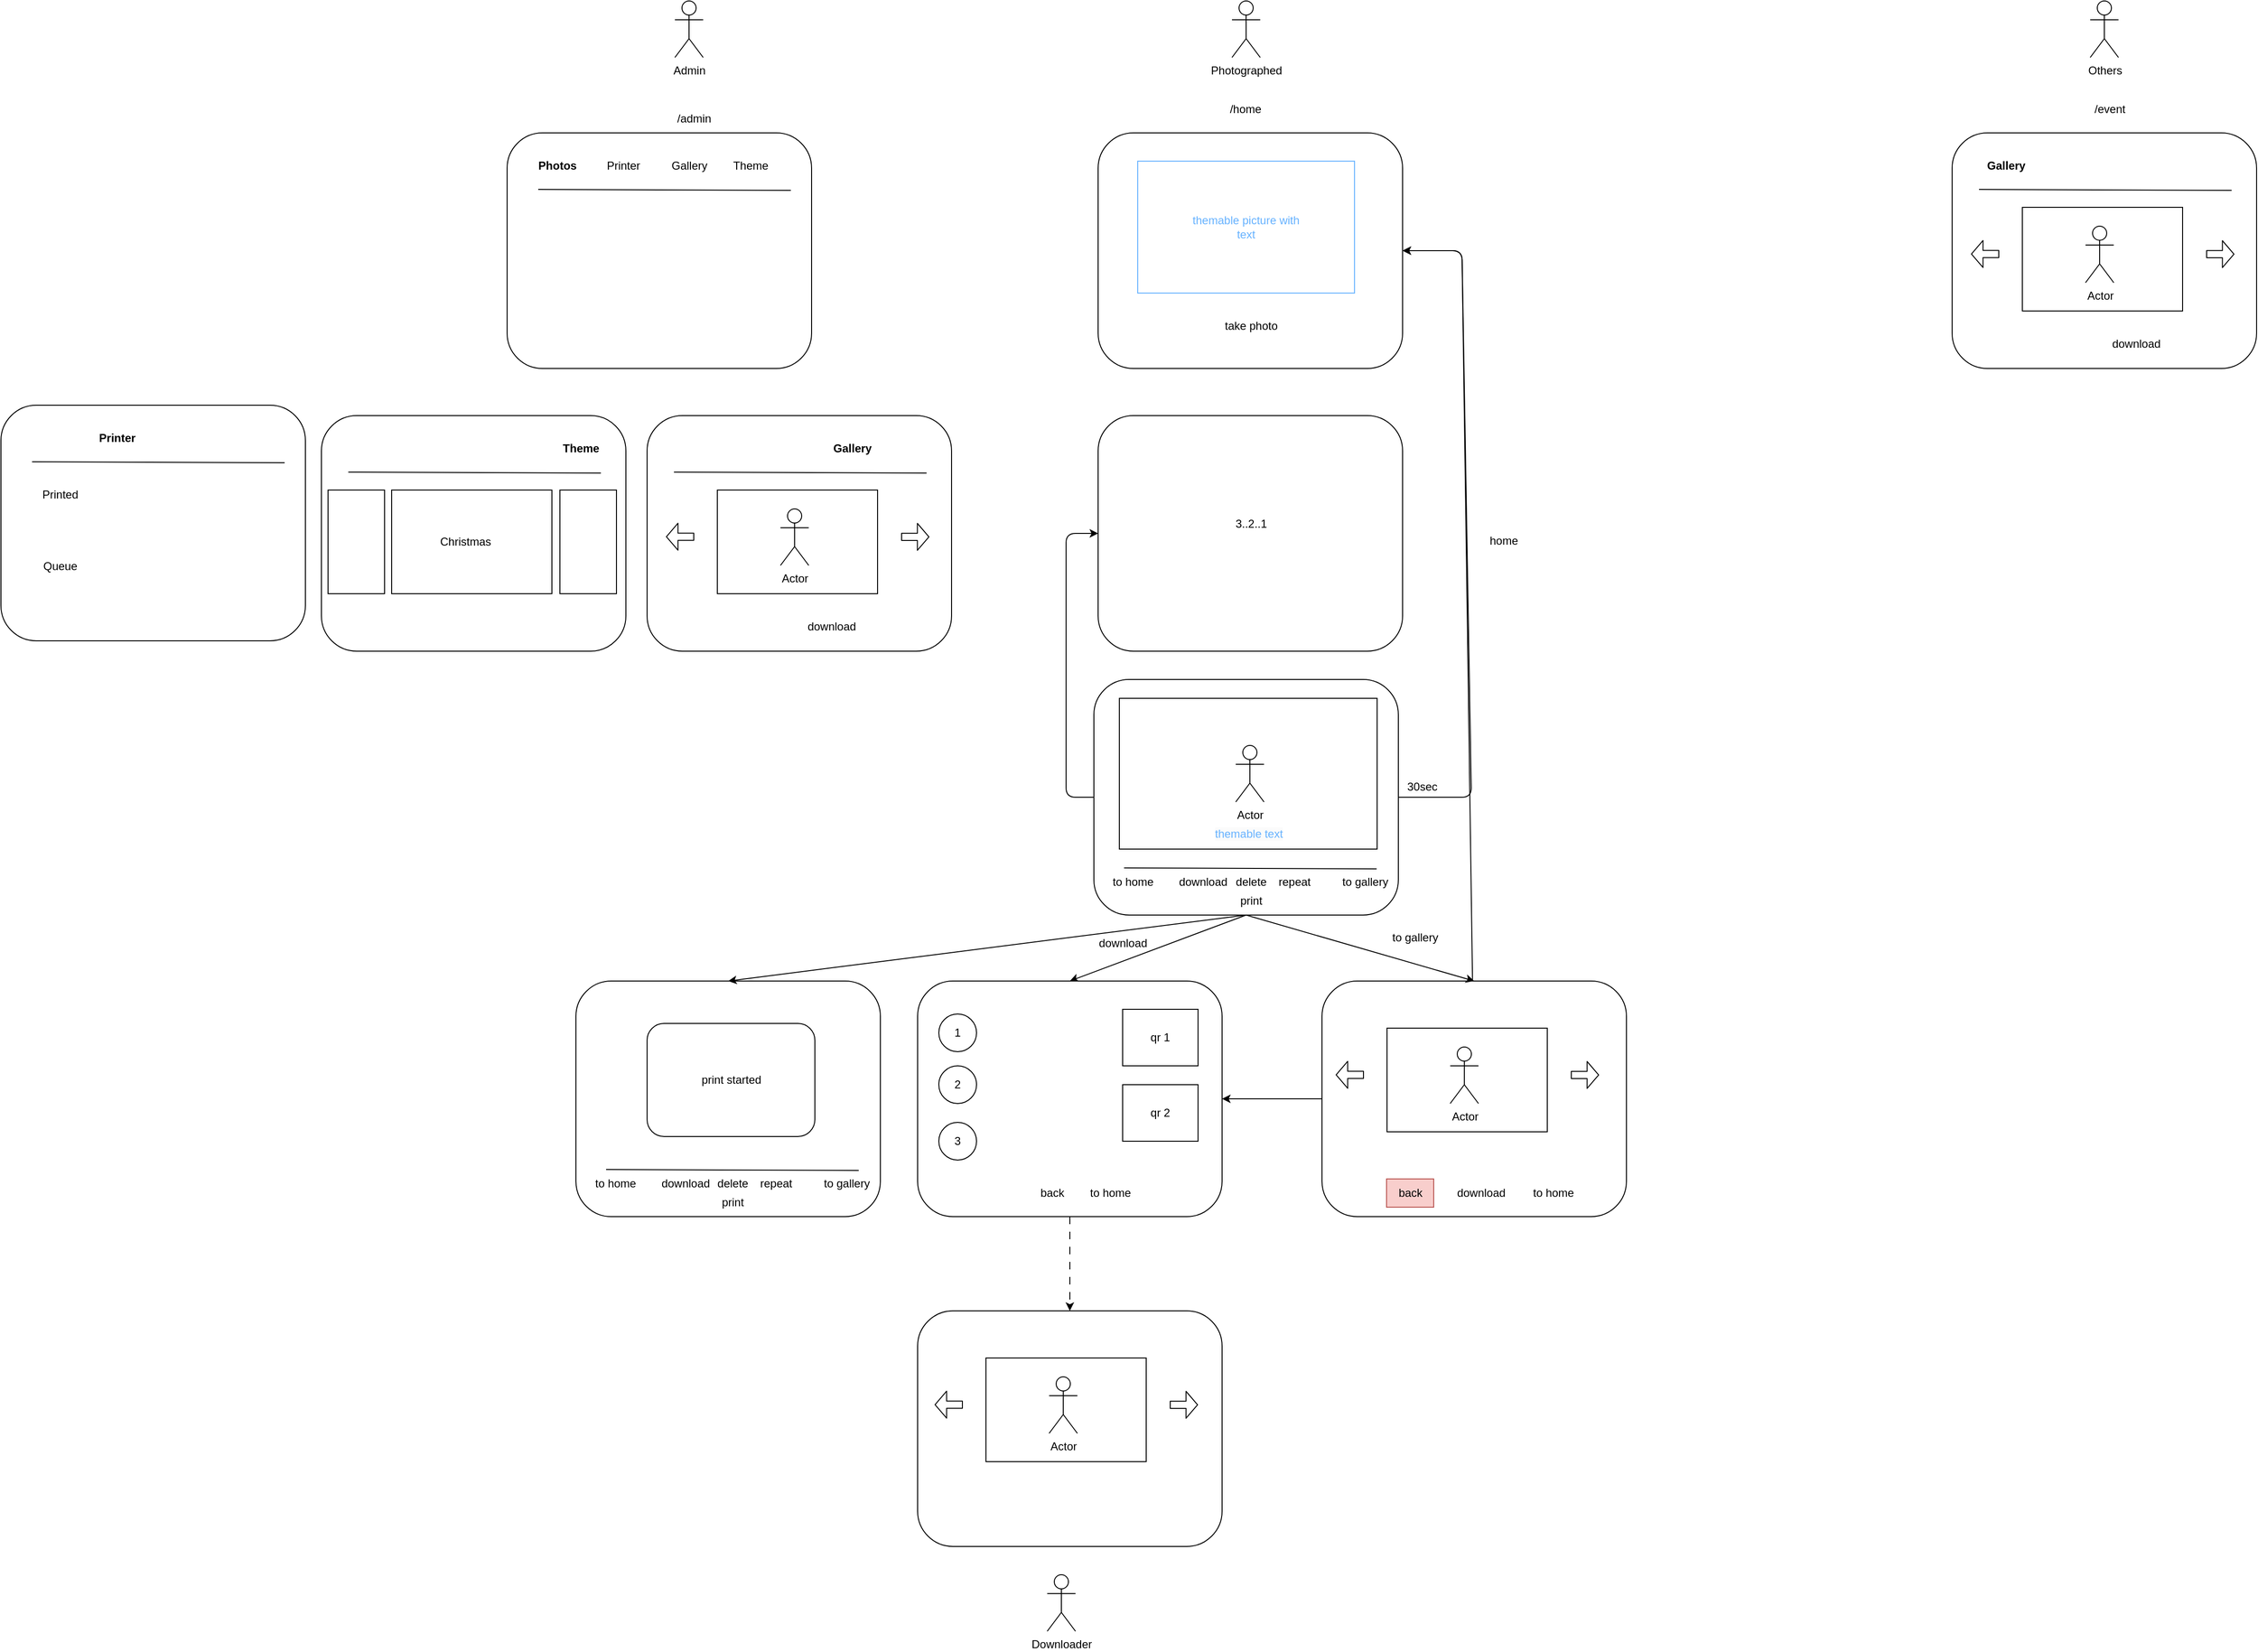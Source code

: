 <mxfile>
    <diagram id="bg_41D5jeugq3SWy1JiE" name="Page-1">
        <mxGraphModel dx="2948" dy="2728" grid="1" gridSize="10" guides="1" tooltips="1" connect="1" arrows="1" fold="1" page="1" pageScale="1" pageWidth="827" pageHeight="1169" math="0" shadow="0">
            <root>
                <mxCell id="0"/>
                <mxCell id="1" parent="0"/>
                <mxCell id="120" value="" style="rounded=1;whiteSpace=wrap;html=1;" parent="1" vertex="1">
                    <mxGeometry x="1169.5" y="1480" width="323" height="250" as="geometry"/>
                </mxCell>
                <mxCell id="258" value="" style="rounded=0;whiteSpace=wrap;html=1;" vertex="1" parent="1">
                    <mxGeometry x="1196.5" y="1500" width="273.5" height="160" as="geometry"/>
                </mxCell>
                <mxCell id="167" value="" style="edgeStyle=none;html=1;" parent="1" source="136" target="135" edge="1">
                    <mxGeometry relative="1" as="geometry"/>
                </mxCell>
                <mxCell id="187" style="edgeStyle=none;html=1;entryX=1;entryY=0.5;entryDx=0;entryDy=0;" parent="1" source="136" target="112" edge="1">
                    <mxGeometry relative="1" as="geometry">
                        <Array as="points">
                            <mxPoint x="1560" y="1025"/>
                        </Array>
                    </mxGeometry>
                </mxCell>
                <mxCell id="136" value="" style="rounded=1;whiteSpace=wrap;html=1;" parent="1" vertex="1">
                    <mxGeometry x="1411.5" y="1800" width="323" height="250" as="geometry"/>
                </mxCell>
                <mxCell id="148" value="" style="rounded=0;whiteSpace=wrap;html=1;" parent="1" vertex="1">
                    <mxGeometry x="1480.5" y="1850" width="170" height="110" as="geometry"/>
                </mxCell>
                <mxCell id="101" value="Admin" style="shape=umlActor;verticalLabelPosition=bottom;verticalAlign=top;html=1;outlineConnect=0;" parent="1" vertex="1">
                    <mxGeometry x="725" y="760" width="30" height="60" as="geometry"/>
                </mxCell>
                <mxCell id="102" value="/admin" style="text;html=1;align=center;verticalAlign=middle;resizable=0;points=[];autosize=1;strokeColor=none;fillColor=none;" parent="1" vertex="1">
                    <mxGeometry x="715" y="870" width="60" height="30" as="geometry"/>
                </mxCell>
                <mxCell id="103" value="Photographed" style="shape=umlActor;verticalLabelPosition=bottom;verticalAlign=top;html=1;outlineConnect=0;" parent="1" vertex="1">
                    <mxGeometry x="1316" y="760" width="30" height="60" as="geometry"/>
                </mxCell>
                <mxCell id="104" value="Others" style="shape=umlActor;verticalLabelPosition=bottom;verticalAlign=top;html=1;outlineConnect=0;" parent="1" vertex="1">
                    <mxGeometry x="2226.5" y="760" width="30" height="60" as="geometry"/>
                </mxCell>
                <mxCell id="106" value="/home" style="text;html=1;align=center;verticalAlign=middle;resizable=0;points=[];autosize=1;strokeColor=none;fillColor=none;" parent="1" vertex="1">
                    <mxGeometry x="1300" y="860" width="60" height="30" as="geometry"/>
                </mxCell>
                <mxCell id="107" value="/event" style="text;html=1;align=center;verticalAlign=middle;resizable=0;points=[];autosize=1;strokeColor=none;fillColor=none;" parent="1" vertex="1">
                    <mxGeometry x="2216.5" y="860" width="60" height="30" as="geometry"/>
                </mxCell>
                <mxCell id="108" value="" style="rounded=1;whiteSpace=wrap;html=1;" parent="1" vertex="1">
                    <mxGeometry x="547" y="900" width="323" height="250" as="geometry"/>
                </mxCell>
                <mxCell id="109" value="Printer" style="text;html=1;align=center;verticalAlign=middle;resizable=0;points=[];autosize=1;strokeColor=none;fillColor=none;" parent="1" vertex="1">
                    <mxGeometry x="640" y="920" width="60" height="30" as="geometry"/>
                </mxCell>
                <mxCell id="110" value="Photos" style="text;html=1;align=center;verticalAlign=middle;resizable=0;points=[];autosize=1;strokeColor=none;fillColor=none;fontStyle=1" parent="1" vertex="1">
                    <mxGeometry x="570" y="920" width="60" height="30" as="geometry"/>
                </mxCell>
                <mxCell id="111" value="Theme" style="text;html=1;align=center;verticalAlign=middle;resizable=0;points=[];autosize=1;strokeColor=none;fillColor=none;" parent="1" vertex="1">
                    <mxGeometry x="775" y="920" width="60" height="30" as="geometry"/>
                </mxCell>
                <mxCell id="112" value="" style="rounded=1;whiteSpace=wrap;html=1;" parent="1" vertex="1">
                    <mxGeometry x="1174" y="900" width="323" height="250" as="geometry"/>
                </mxCell>
                <mxCell id="113" value="take photo" style="text;html=1;align=center;verticalAlign=middle;resizable=0;points=[];autosize=1;strokeColor=none;fillColor=none;" parent="1" vertex="1">
                    <mxGeometry x="1295.5" y="1090" width="80" height="30" as="geometry"/>
                </mxCell>
                <mxCell id="114" value="" style="rounded=1;whiteSpace=wrap;html=1;" parent="1" vertex="1">
                    <mxGeometry x="1174" y="1200" width="323" height="250" as="geometry"/>
                </mxCell>
                <mxCell id="115" value="3..2..1" style="text;html=1;align=center;verticalAlign=middle;resizable=0;points=[];autosize=1;strokeColor=none;fillColor=none;" parent="1" vertex="1">
                    <mxGeometry x="1305.5" y="1300" width="60" height="30" as="geometry"/>
                </mxCell>
                <mxCell id="116" value="Gallery" style="text;html=1;align=center;verticalAlign=middle;resizable=0;points=[];autosize=1;strokeColor=none;fillColor=none;" parent="1" vertex="1">
                    <mxGeometry x="710" y="920" width="60" height="30" as="geometry"/>
                </mxCell>
                <mxCell id="117" value="" style="rounded=1;whiteSpace=wrap;html=1;" parent="1" vertex="1">
                    <mxGeometry x="2080" y="900" width="323" height="250" as="geometry"/>
                </mxCell>
                <mxCell id="119" value="Gallery" style="text;html=1;align=center;verticalAlign=middle;resizable=0;points=[];autosize=1;strokeColor=none;fillColor=none;fontStyle=1" parent="1" vertex="1">
                    <mxGeometry x="2106.5" y="920" width="60" height="30" as="geometry"/>
                </mxCell>
                <mxCell id="127" style="edgeStyle=none;html=1;entryX=1;entryY=0.5;entryDx=0;entryDy=0;exitX=1;exitY=0.5;exitDx=0;exitDy=0;" parent="1" source="120" target="112" edge="1">
                    <mxGeometry relative="1" as="geometry">
                        <Array as="points">
                            <mxPoint x="1570" y="1605"/>
                            <mxPoint x="1560" y="1025"/>
                        </Array>
                    </mxGeometry>
                </mxCell>
                <mxCell id="137" style="edgeStyle=none;html=1;entryX=0.5;entryY=0;entryDx=0;entryDy=0;exitX=0.5;exitY=1;exitDx=0;exitDy=0;" parent="1" source="120" target="136" edge="1">
                    <mxGeometry relative="1" as="geometry"/>
                </mxCell>
                <mxCell id="138" style="edgeStyle=none;html=1;entryX=0.5;entryY=0;entryDx=0;entryDy=0;exitX=0.5;exitY=1;exitDx=0;exitDy=0;" parent="1" source="120" target="135" edge="1">
                    <mxGeometry relative="1" as="geometry">
                        <mxPoint x="1211" y="1730" as="sourcePoint"/>
                    </mxGeometry>
                </mxCell>
                <mxCell id="171" style="edgeStyle=none;html=1;entryX=0;entryY=0.5;entryDx=0;entryDy=0;exitX=0;exitY=0.5;exitDx=0;exitDy=0;" parent="1" source="120" target="114" edge="1">
                    <mxGeometry relative="1" as="geometry">
                        <Array as="points">
                            <mxPoint x="1140" y="1605"/>
                            <mxPoint x="1140" y="1325"/>
                        </Array>
                    </mxGeometry>
                </mxCell>
                <mxCell id="121" value="Actor" style="shape=umlActor;verticalLabelPosition=bottom;verticalAlign=top;html=1;outlineConnect=0;" parent="1" vertex="1">
                    <mxGeometry x="1320" y="1550" width="30" height="60" as="geometry"/>
                </mxCell>
                <mxCell id="123" value="delete" style="text;html=1;align=center;verticalAlign=middle;resizable=0;points=[];autosize=1;strokeColor=none;fillColor=none;" parent="1" vertex="1">
                    <mxGeometry x="1305.5" y="1680" width="60" height="30" as="geometry"/>
                </mxCell>
                <mxCell id="124" value="repeat" style="text;html=1;align=center;verticalAlign=middle;resizable=0;points=[];autosize=1;strokeColor=none;fillColor=none;" parent="1" vertex="1">
                    <mxGeometry x="1351.5" y="1680" width="60" height="30" as="geometry"/>
                </mxCell>
                <mxCell id="125" value="to gallery" style="text;html=1;align=center;verticalAlign=middle;resizable=0;points=[];autosize=1;strokeColor=none;fillColor=none;" parent="1" vertex="1">
                    <mxGeometry x="1421.5" y="1680" width="70" height="30" as="geometry"/>
                </mxCell>
                <mxCell id="126" value="&amp;nbsp;to home" style="text;html=1;align=center;verticalAlign=middle;resizable=0;points=[];autosize=1;strokeColor=none;fillColor=none;" parent="1" vertex="1">
                    <mxGeometry x="1174" y="1680" width="70" height="30" as="geometry"/>
                </mxCell>
                <mxCell id="128" value="&lt;br&gt;home" style="text;html=1;align=center;verticalAlign=middle;resizable=0;points=[];autosize=1;strokeColor=none;fillColor=none;" parent="1" vertex="1">
                    <mxGeometry x="1579" y="1305" width="50" height="40" as="geometry"/>
                </mxCell>
                <mxCell id="129" value="" style="endArrow=none;html=1;" parent="1" edge="1">
                    <mxGeometry width="50" height="50" relative="1" as="geometry">
                        <mxPoint x="580" y="960" as="sourcePoint"/>
                        <mxPoint x="848" y="961" as="targetPoint"/>
                    </mxGeometry>
                </mxCell>
                <mxCell id="130" value="" style="endArrow=none;html=1;" parent="1" edge="1">
                    <mxGeometry width="50" height="50" relative="1" as="geometry">
                        <mxPoint x="2108.5" y="960" as="sourcePoint"/>
                        <mxPoint x="2376.5" y="961" as="targetPoint"/>
                    </mxGeometry>
                </mxCell>
                <mxCell id="131" value="" style="endArrow=none;html=1;" parent="1" edge="1">
                    <mxGeometry width="50" height="50" relative="1" as="geometry">
                        <mxPoint x="1201.5" y="1680" as="sourcePoint"/>
                        <mxPoint x="1469.5" y="1681" as="targetPoint"/>
                    </mxGeometry>
                </mxCell>
                <mxCell id="133" value="print" style="text;html=1;align=center;verticalAlign=middle;resizable=0;points=[];autosize=1;strokeColor=none;fillColor=none;" parent="1" vertex="1">
                    <mxGeometry x="1310.5" y="1700" width="50" height="30" as="geometry"/>
                </mxCell>
                <mxCell id="134" value="download" style="text;html=1;align=center;verticalAlign=middle;resizable=0;points=[];autosize=1;strokeColor=none;fillColor=none;" parent="1" vertex="1">
                    <mxGeometry x="1250" y="1680" width="70" height="30" as="geometry"/>
                </mxCell>
                <mxCell id="192" value="" style="edgeStyle=none;html=1;dashed=1;dashPattern=8 8;" parent="1" source="135" target="190" edge="1">
                    <mxGeometry relative="1" as="geometry"/>
                </mxCell>
                <mxCell id="135" value="" style="rounded=1;whiteSpace=wrap;html=1;" parent="1" vertex="1">
                    <mxGeometry x="982.5" y="1800" width="323" height="250" as="geometry"/>
                </mxCell>
                <mxCell id="139" value="to gallery" style="text;html=1;align=center;verticalAlign=middle;resizable=0;points=[];autosize=1;strokeColor=none;fillColor=none;" parent="1" vertex="1">
                    <mxGeometry x="1475" y="1738.5" width="70" height="30" as="geometry"/>
                </mxCell>
                <mxCell id="140" value="download" style="text;html=1;align=center;verticalAlign=middle;resizable=0;points=[];autosize=1;strokeColor=none;fillColor=none;" parent="1" vertex="1">
                    <mxGeometry x="1165" y="1745" width="70" height="30" as="geometry"/>
                </mxCell>
                <mxCell id="143" value="Actor" style="shape=umlActor;verticalLabelPosition=bottom;verticalAlign=top;html=1;outlineConnect=0;" parent="1" vertex="1">
                    <mxGeometry x="1547.5" y="1870" width="30" height="60" as="geometry"/>
                </mxCell>
                <mxCell id="154" value="qr 1" style="rounded=0;whiteSpace=wrap;html=1;" parent="1" vertex="1">
                    <mxGeometry x="1200" y="1830" width="80" height="60" as="geometry"/>
                </mxCell>
                <mxCell id="157" value="1" style="ellipse;whiteSpace=wrap;html=1;aspect=fixed;" parent="1" vertex="1">
                    <mxGeometry x="1005" y="1835" width="40" height="40" as="geometry"/>
                </mxCell>
                <mxCell id="158" value="2" style="ellipse;whiteSpace=wrap;html=1;aspect=fixed;" parent="1" vertex="1">
                    <mxGeometry x="1005" y="1890" width="40" height="40" as="geometry"/>
                </mxCell>
                <mxCell id="159" value="3" style="ellipse;whiteSpace=wrap;html=1;aspect=fixed;" parent="1" vertex="1">
                    <mxGeometry x="1005" y="1950" width="40" height="40" as="geometry"/>
                </mxCell>
                <mxCell id="160" value="qr 2" style="rounded=0;whiteSpace=wrap;html=1;" parent="1" vertex="1">
                    <mxGeometry x="1200" y="1910" width="80" height="60" as="geometry"/>
                </mxCell>
                <mxCell id="161" value="&amp;nbsp;to home" style="text;html=1;align=center;verticalAlign=middle;resizable=0;points=[];autosize=1;strokeColor=none;fillColor=none;" parent="1" vertex="1">
                    <mxGeometry x="1150" y="2010" width="70" height="30" as="geometry"/>
                </mxCell>
                <mxCell id="162" value="back" style="text;html=1;align=center;verticalAlign=middle;resizable=0;points=[];autosize=1;strokeColor=none;fillColor=none;" parent="1" vertex="1">
                    <mxGeometry x="1100" y="2010" width="50" height="30" as="geometry"/>
                </mxCell>
                <mxCell id="165" value="" style="shape=flexArrow;endArrow=classic;html=1;width=7.586;endSize=3.752;" parent="1" edge="1">
                    <mxGeometry width="50" height="50" relative="1" as="geometry">
                        <mxPoint x="1456" y="1899.52" as="sourcePoint"/>
                        <mxPoint x="1426" y="1899.52" as="targetPoint"/>
                    </mxGeometry>
                </mxCell>
                <mxCell id="166" value="" style="shape=flexArrow;endArrow=classic;html=1;width=7.586;endSize=3.752;" parent="1" edge="1">
                    <mxGeometry width="50" height="50" relative="1" as="geometry">
                        <mxPoint x="1675.5" y="1899.66" as="sourcePoint"/>
                        <mxPoint x="1705.5" y="1899.66" as="targetPoint"/>
                    </mxGeometry>
                </mxCell>
                <mxCell id="168" value="&amp;nbsp;to home" style="text;html=1;align=center;verticalAlign=middle;resizable=0;points=[];autosize=1;strokeColor=none;fillColor=none;" parent="1" vertex="1">
                    <mxGeometry x="1620" y="2010" width="70" height="30" as="geometry"/>
                </mxCell>
                <mxCell id="169" value="back" style="text;html=1;align=center;verticalAlign=middle;resizable=0;points=[];autosize=1;strokeColor=#b85450;fillColor=#f8cecc;" parent="1" vertex="1">
                    <mxGeometry x="1480" y="2010" width="50" height="30" as="geometry"/>
                </mxCell>
                <mxCell id="170" value="download" style="text;html=1;align=center;verticalAlign=middle;resizable=0;points=[];autosize=1;strokeColor=none;fillColor=none;" parent="1" vertex="1">
                    <mxGeometry x="1545" y="2010" width="70" height="30" as="geometry"/>
                </mxCell>
                <mxCell id="181" value="" style="rounded=0;whiteSpace=wrap;html=1;" parent="1" vertex="1">
                    <mxGeometry x="2154.5" y="979" width="170" height="110" as="geometry"/>
                </mxCell>
                <mxCell id="182" value="Actor" style="shape=umlActor;verticalLabelPosition=bottom;verticalAlign=top;html=1;outlineConnect=0;" parent="1" vertex="1">
                    <mxGeometry x="2221.5" y="999" width="30" height="60" as="geometry"/>
                </mxCell>
                <mxCell id="183" value="" style="shape=flexArrow;endArrow=classic;html=1;width=7.586;endSize=3.752;" parent="1" edge="1">
                    <mxGeometry width="50" height="50" relative="1" as="geometry">
                        <mxPoint x="2130" y="1028.52" as="sourcePoint"/>
                        <mxPoint x="2100" y="1028.52" as="targetPoint"/>
                    </mxGeometry>
                </mxCell>
                <mxCell id="184" value="" style="shape=flexArrow;endArrow=classic;html=1;width=7.586;endSize=3.752;" parent="1" edge="1">
                    <mxGeometry width="50" height="50" relative="1" as="geometry">
                        <mxPoint x="2349.5" y="1028.66" as="sourcePoint"/>
                        <mxPoint x="2379.5" y="1028.66" as="targetPoint"/>
                    </mxGeometry>
                </mxCell>
                <mxCell id="186" value="download" style="text;html=1;align=center;verticalAlign=middle;resizable=0;points=[];autosize=1;strokeColor=none;fillColor=none;" parent="1" vertex="1">
                    <mxGeometry x="2240" y="1109" width="70" height="30" as="geometry"/>
                </mxCell>
                <mxCell id="188" value="&lt;meta charset=&quot;utf-8&quot;&gt;&lt;span style=&quot;color: rgb(0, 0, 0); font-family: Helvetica; font-size: 12px; font-style: normal; font-variant-ligatures: normal; font-variant-caps: normal; font-weight: 400; letter-spacing: normal; orphans: 2; text-align: center; text-indent: 0px; text-transform: none; widows: 2; word-spacing: 0px; -webkit-text-stroke-width: 0px; background-color: rgb(251, 251, 251); text-decoration-thickness: initial; text-decoration-style: initial; text-decoration-color: initial; float: none; display: inline !important;&quot;&gt;30sec&lt;/span&gt;" style="text;whiteSpace=wrap;html=1;" parent="1" vertex="1">
                    <mxGeometry x="1500" y="1580" width="40" height="20" as="geometry"/>
                </mxCell>
                <mxCell id="189" value="Downloader" style="shape=umlActor;verticalLabelPosition=bottom;verticalAlign=top;html=1;outlineConnect=0;" parent="1" vertex="1">
                    <mxGeometry x="1120" y="2430" width="30" height="60" as="geometry"/>
                </mxCell>
                <mxCell id="190" value="" style="rounded=1;whiteSpace=wrap;html=1;" parent="1" vertex="1">
                    <mxGeometry x="982.5" y="2150" width="323" height="250" as="geometry"/>
                </mxCell>
                <mxCell id="206" value="" style="rounded=0;whiteSpace=wrap;html=1;" parent="1" vertex="1">
                    <mxGeometry x="1055" y="2200" width="170" height="110" as="geometry"/>
                </mxCell>
                <mxCell id="207" value="Actor" style="shape=umlActor;verticalLabelPosition=bottom;verticalAlign=top;html=1;outlineConnect=0;" parent="1" vertex="1">
                    <mxGeometry x="1122" y="2220" width="30" height="60" as="geometry"/>
                </mxCell>
                <mxCell id="208" value="" style="shape=flexArrow;endArrow=classic;html=1;width=7.586;endSize=3.752;" parent="1" edge="1">
                    <mxGeometry width="50" height="50" relative="1" as="geometry">
                        <mxPoint x="1030.5" y="2249.52" as="sourcePoint"/>
                        <mxPoint x="1000.5" y="2249.52" as="targetPoint"/>
                    </mxGeometry>
                </mxCell>
                <mxCell id="209" value="" style="shape=flexArrow;endArrow=classic;html=1;width=7.586;endSize=3.752;" parent="1" edge="1">
                    <mxGeometry width="50" height="50" relative="1" as="geometry">
                        <mxPoint x="1250" y="2249.66" as="sourcePoint"/>
                        <mxPoint x="1280" y="2249.66" as="targetPoint"/>
                    </mxGeometry>
                </mxCell>
                <mxCell id="213" value="" style="rounded=1;whiteSpace=wrap;html=1;" parent="1" vertex="1">
                    <mxGeometry x="695.5" y="1200" width="323" height="250" as="geometry"/>
                </mxCell>
                <mxCell id="214" value="Gallery" style="text;html=1;align=center;verticalAlign=middle;resizable=0;points=[];autosize=1;strokeColor=none;fillColor=none;fontStyle=1" parent="1" vertex="1">
                    <mxGeometry x="883" y="1220" width="60" height="30" as="geometry"/>
                </mxCell>
                <mxCell id="215" value="" style="endArrow=none;html=1;" parent="1" edge="1">
                    <mxGeometry width="50" height="50" relative="1" as="geometry">
                        <mxPoint x="724" y="1260" as="sourcePoint"/>
                        <mxPoint x="992" y="1261" as="targetPoint"/>
                    </mxGeometry>
                </mxCell>
                <mxCell id="216" value="" style="rounded=0;whiteSpace=wrap;html=1;" parent="1" vertex="1">
                    <mxGeometry x="770" y="1279" width="170" height="110" as="geometry"/>
                </mxCell>
                <mxCell id="217" value="Actor" style="shape=umlActor;verticalLabelPosition=bottom;verticalAlign=top;html=1;outlineConnect=0;" parent="1" vertex="1">
                    <mxGeometry x="837" y="1299" width="30" height="60" as="geometry"/>
                </mxCell>
                <mxCell id="218" value="" style="shape=flexArrow;endArrow=classic;html=1;width=7.586;endSize=3.752;" parent="1" edge="1">
                    <mxGeometry width="50" height="50" relative="1" as="geometry">
                        <mxPoint x="745.5" y="1328.52" as="sourcePoint"/>
                        <mxPoint x="715.5" y="1328.52" as="targetPoint"/>
                    </mxGeometry>
                </mxCell>
                <mxCell id="219" value="" style="shape=flexArrow;endArrow=classic;html=1;width=7.586;endSize=3.752;" parent="1" edge="1">
                    <mxGeometry width="50" height="50" relative="1" as="geometry">
                        <mxPoint x="965" y="1328.66" as="sourcePoint"/>
                        <mxPoint x="995" y="1328.66" as="targetPoint"/>
                    </mxGeometry>
                </mxCell>
                <mxCell id="220" value="download" style="text;html=1;align=center;verticalAlign=middle;resizable=0;points=[];autosize=1;strokeColor=none;fillColor=none;" parent="1" vertex="1">
                    <mxGeometry x="855.5" y="1409" width="70" height="30" as="geometry"/>
                </mxCell>
                <mxCell id="221" value="" style="rounded=1;whiteSpace=wrap;html=1;" parent="1" vertex="1">
                    <mxGeometry x="350" y="1200" width="323" height="250" as="geometry"/>
                </mxCell>
                <mxCell id="223" value="" style="endArrow=none;html=1;" parent="1" edge="1">
                    <mxGeometry width="50" height="50" relative="1" as="geometry">
                        <mxPoint x="378.5" y="1260" as="sourcePoint"/>
                        <mxPoint x="646.5" y="1261" as="targetPoint"/>
                    </mxGeometry>
                </mxCell>
                <mxCell id="224" value="" style="rounded=0;whiteSpace=wrap;html=1;" parent="1" vertex="1">
                    <mxGeometry x="424.5" y="1279" width="170" height="110" as="geometry"/>
                </mxCell>
                <mxCell id="229" value="Theme" style="text;html=1;align=center;verticalAlign=middle;resizable=0;points=[];autosize=1;strokeColor=none;fillColor=none;fontStyle=1" parent="1" vertex="1">
                    <mxGeometry x="594.5" y="1220" width="60" height="30" as="geometry"/>
                </mxCell>
                <mxCell id="230" value="Christmas" style="text;html=1;strokeColor=none;fillColor=none;align=center;verticalAlign=middle;whiteSpace=wrap;rounded=0;" parent="1" vertex="1">
                    <mxGeometry x="473" y="1319" width="60" height="30" as="geometry"/>
                </mxCell>
                <mxCell id="231" value="" style="rounded=0;whiteSpace=wrap;html=1;" parent="1" vertex="1">
                    <mxGeometry x="603" y="1279" width="60" height="110" as="geometry"/>
                </mxCell>
                <mxCell id="232" value="" style="rounded=0;whiteSpace=wrap;html=1;" parent="1" vertex="1">
                    <mxGeometry x="357" y="1279" width="60" height="110" as="geometry"/>
                </mxCell>
                <mxCell id="236" value="" style="rounded=1;whiteSpace=wrap;html=1;" parent="1" vertex="1">
                    <mxGeometry x="10" y="1189" width="323" height="250" as="geometry"/>
                </mxCell>
                <mxCell id="237" value="Printer" style="text;html=1;align=center;verticalAlign=middle;resizable=0;points=[];autosize=1;strokeColor=none;fillColor=none;fontStyle=1" parent="1" vertex="1">
                    <mxGeometry x="103" y="1209" width="60" height="30" as="geometry"/>
                </mxCell>
                <mxCell id="241" value="" style="endArrow=none;html=1;" parent="1" edge="1">
                    <mxGeometry width="50" height="50" relative="1" as="geometry">
                        <mxPoint x="43" y="1249" as="sourcePoint"/>
                        <mxPoint x="311" y="1250" as="targetPoint"/>
                    </mxGeometry>
                </mxCell>
                <mxCell id="242" value="Queue" style="text;html=1;strokeColor=none;fillColor=none;align=center;verticalAlign=middle;whiteSpace=wrap;rounded=0;" parent="1" vertex="1">
                    <mxGeometry x="43" y="1345" width="60" height="30" as="geometry"/>
                </mxCell>
                <mxCell id="243" value="Printed" style="text;html=1;strokeColor=none;fillColor=none;align=center;verticalAlign=middle;whiteSpace=wrap;rounded=0;" parent="1" vertex="1">
                    <mxGeometry x="43" y="1269" width="60" height="30" as="geometry"/>
                </mxCell>
                <mxCell id="244" value="" style="rounded=1;whiteSpace=wrap;html=1;" parent="1" vertex="1">
                    <mxGeometry x="620" y="1800" width="323" height="250" as="geometry"/>
                </mxCell>
                <mxCell id="245" value="Actor" style="shape=umlActor;verticalLabelPosition=bottom;verticalAlign=top;html=1;outlineConnect=0;" parent="1" vertex="1">
                    <mxGeometry x="770.5" y="1870" width="30" height="60" as="geometry"/>
                </mxCell>
                <mxCell id="246" value="delete" style="text;html=1;align=center;verticalAlign=middle;resizable=0;points=[];autosize=1;strokeColor=none;fillColor=none;" parent="1" vertex="1">
                    <mxGeometry x="756" y="2000" width="60" height="30" as="geometry"/>
                </mxCell>
                <mxCell id="247" value="repeat" style="text;html=1;align=center;verticalAlign=middle;resizable=0;points=[];autosize=1;strokeColor=none;fillColor=none;" parent="1" vertex="1">
                    <mxGeometry x="802" y="2000" width="60" height="30" as="geometry"/>
                </mxCell>
                <mxCell id="248" value="to gallery" style="text;html=1;align=center;verticalAlign=middle;resizable=0;points=[];autosize=1;strokeColor=none;fillColor=none;" parent="1" vertex="1">
                    <mxGeometry x="872" y="2000" width="70" height="30" as="geometry"/>
                </mxCell>
                <mxCell id="249" value="&amp;nbsp;to home" style="text;html=1;align=center;verticalAlign=middle;resizable=0;points=[];autosize=1;strokeColor=none;fillColor=none;" parent="1" vertex="1">
                    <mxGeometry x="624.5" y="2000" width="70" height="30" as="geometry"/>
                </mxCell>
                <mxCell id="250" value="" style="endArrow=none;html=1;" parent="1" edge="1">
                    <mxGeometry width="50" height="50" relative="1" as="geometry">
                        <mxPoint x="652" y="2000" as="sourcePoint"/>
                        <mxPoint x="920" y="2001" as="targetPoint"/>
                    </mxGeometry>
                </mxCell>
                <mxCell id="251" value="print" style="text;html=1;align=center;verticalAlign=middle;resizable=0;points=[];autosize=1;strokeColor=none;fillColor=none;" parent="1" vertex="1">
                    <mxGeometry x="761" y="2020" width="50" height="30" as="geometry"/>
                </mxCell>
                <mxCell id="252" value="download" style="text;html=1;align=center;verticalAlign=middle;resizable=0;points=[];autosize=1;strokeColor=none;fillColor=none;" parent="1" vertex="1">
                    <mxGeometry x="700.5" y="2000" width="70" height="30" as="geometry"/>
                </mxCell>
                <mxCell id="253" value="print started" style="rounded=1;whiteSpace=wrap;html=1;" parent="1" vertex="1">
                    <mxGeometry x="695.5" y="1845" width="178" height="120" as="geometry"/>
                </mxCell>
                <mxCell id="254" value="" style="endArrow=classic;html=1;entryX=0.5;entryY=0;entryDx=0;entryDy=0;exitX=0.5;exitY=1;exitDx=0;exitDy=0;" parent="1" source="120" target="244" edge="1">
                    <mxGeometry width="50" height="50" relative="1" as="geometry">
                        <mxPoint x="750" y="1520" as="sourcePoint"/>
                        <mxPoint x="800" y="1470" as="targetPoint"/>
                    </mxGeometry>
                </mxCell>
                <mxCell id="257" value="" style="rounded=0;whiteSpace=wrap;html=1;fillColor=none;strokeColor=#66B2FF;fontColor=#66B2FF;" vertex="1" parent="1">
                    <mxGeometry x="1216" y="930" width="230" height="140" as="geometry"/>
                </mxCell>
                <mxCell id="259" value="themable picture with text" style="text;html=1;strokeColor=none;fillColor=none;align=center;verticalAlign=middle;whiteSpace=wrap;rounded=0;fontColor=#66B2FF;" vertex="1" parent="1">
                    <mxGeometry x="1271" y="985" width="120" height="30" as="geometry"/>
                </mxCell>
                <mxCell id="260" value="&lt;meta charset=&quot;utf-8&quot;&gt;&lt;span style=&quot;font-family: Helvetica; font-size: 12px; font-style: normal; font-variant-ligatures: normal; font-variant-caps: normal; letter-spacing: normal; orphans: 2; text-align: center; text-indent: 0px; text-transform: none; widows: 2; word-spacing: 0px; -webkit-text-stroke-width: 0px; background-color: rgb(251, 251, 251); text-decoration-thickness: initial; text-decoration-style: initial; text-decoration-color: initial; float: none; display: inline !important;&quot;&gt;themable text&lt;/span&gt;" style="text;whiteSpace=wrap;html=1;fontColor=#66B2FF;fontStyle=0" vertex="1" parent="1">
                    <mxGeometry x="1295.5" y="1630" width="94.5" height="30" as="geometry"/>
                </mxCell>
            </root>
        </mxGraphModel>
    </diagram>
</mxfile>
